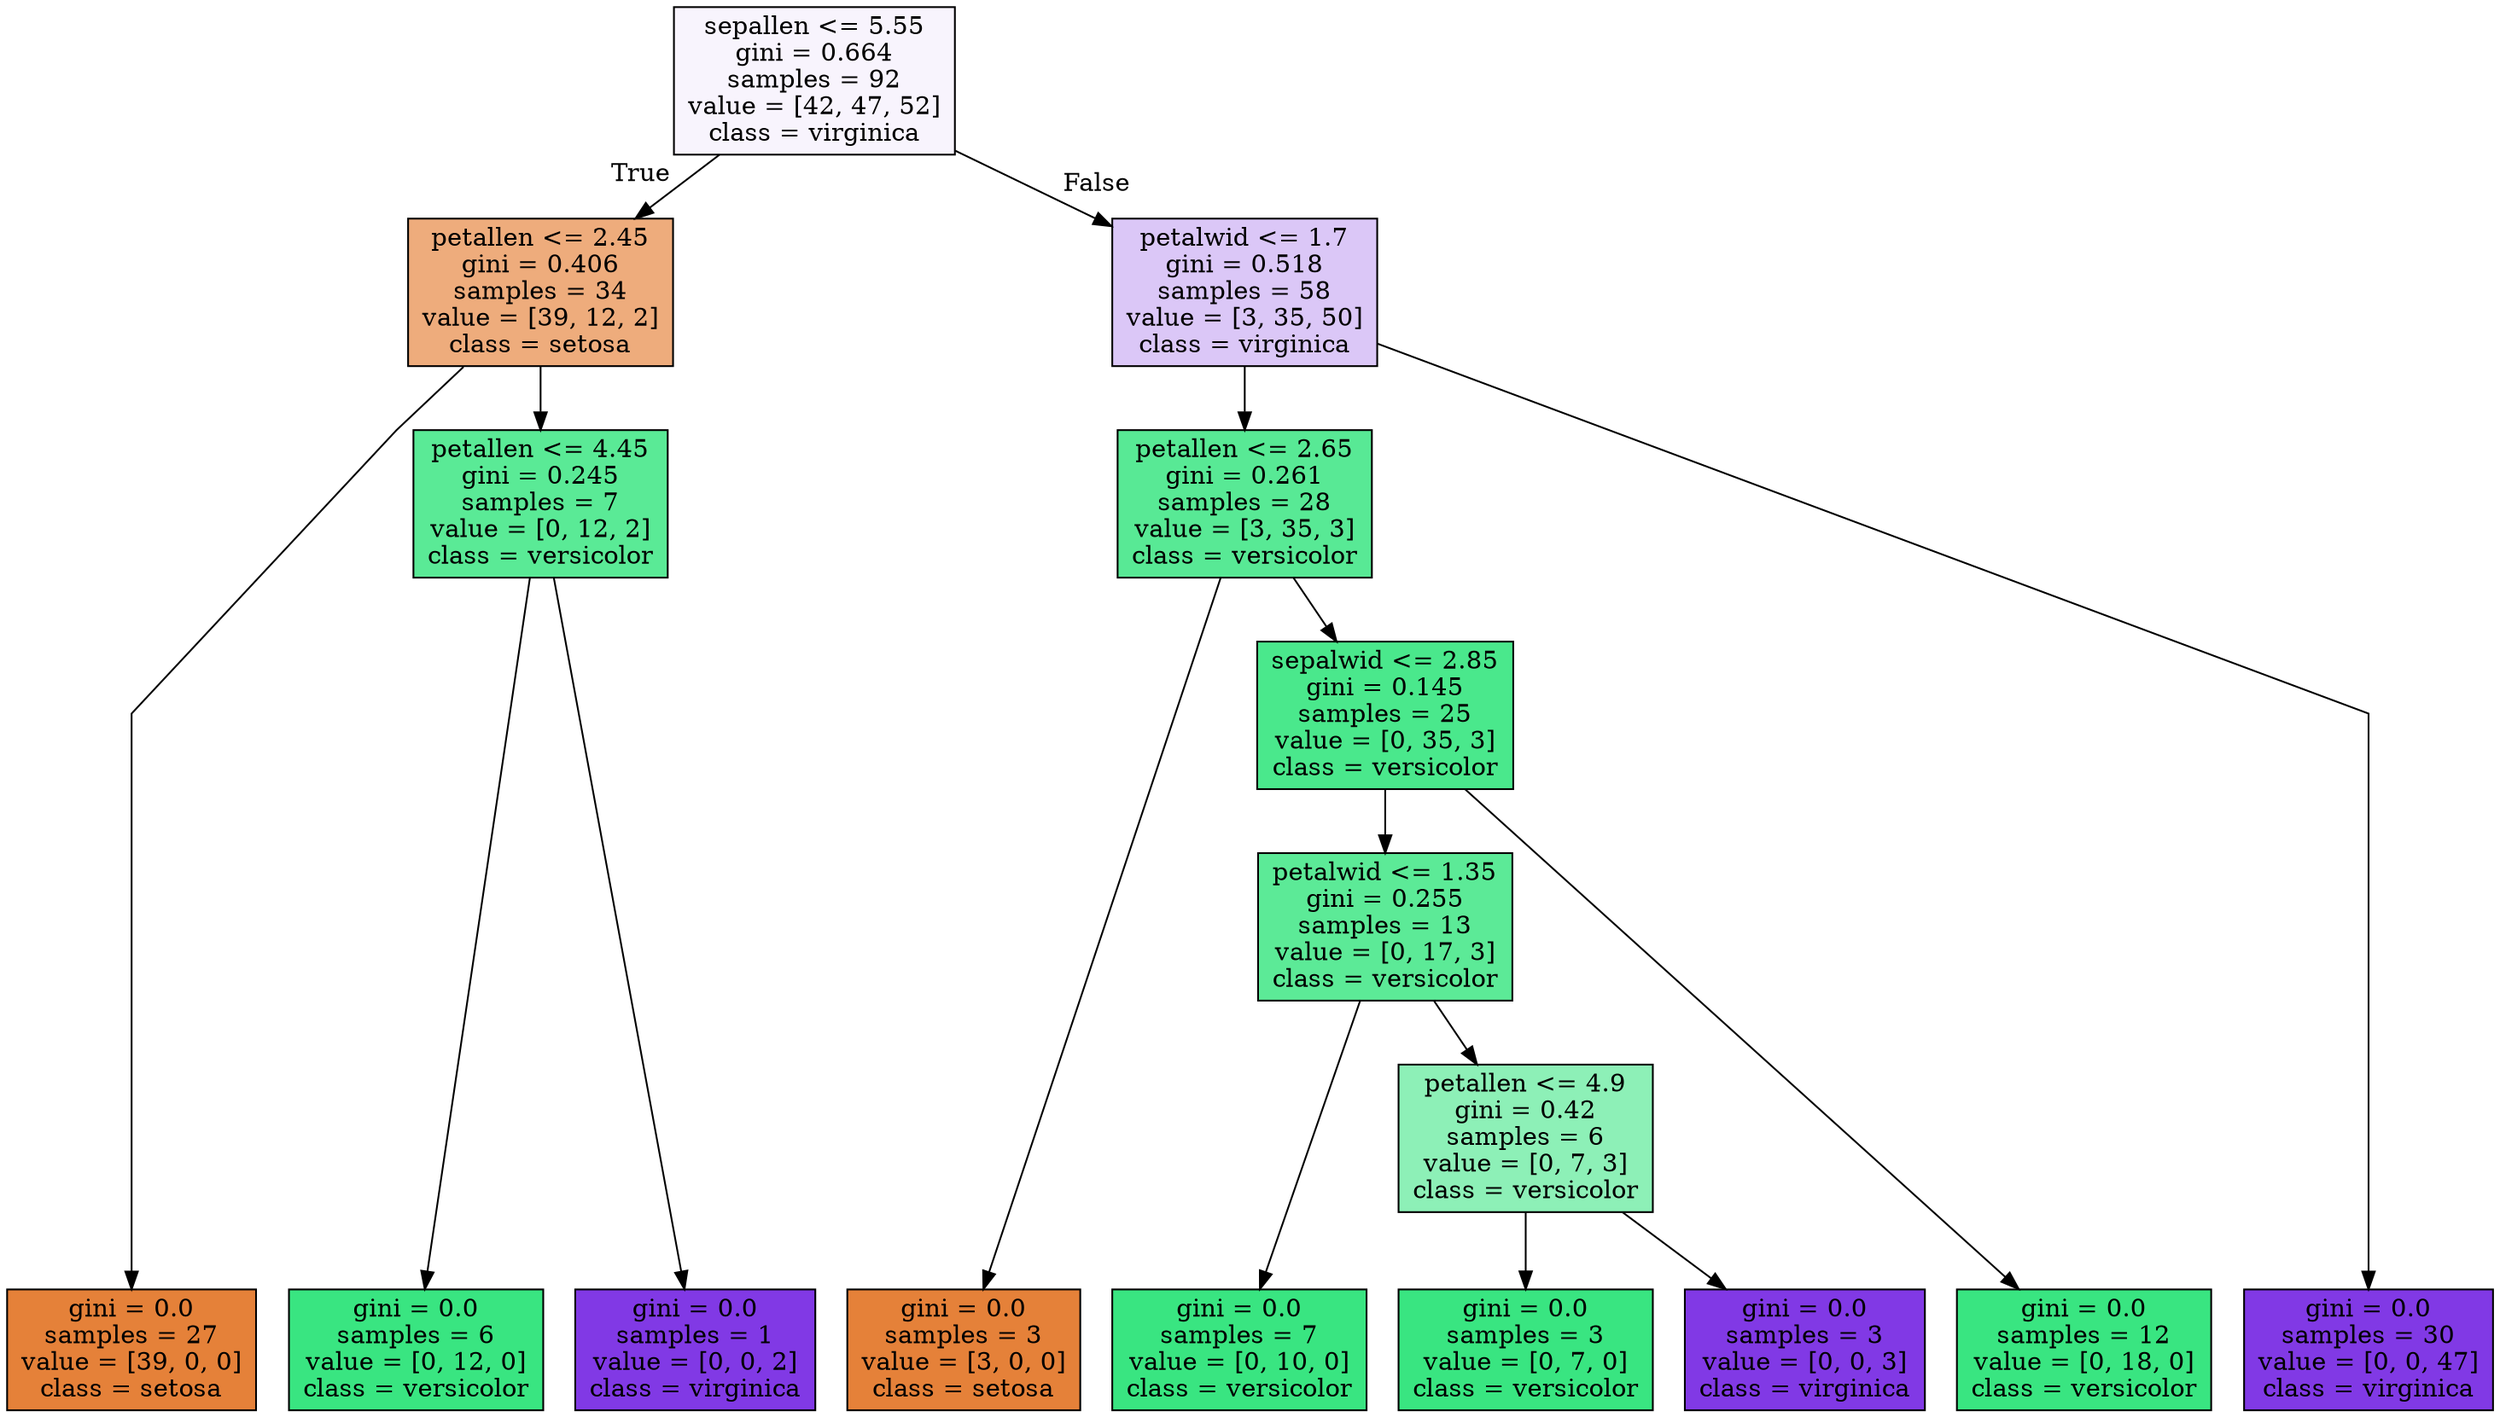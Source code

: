digraph Tree {
node [shape=box, style="filled", color="black"] ;
graph [ranksep=equally, splines=polyline] ;
0 [label="sepallen <= 5.55\ngini = 0.664\nsamples = 92\nvalue = [42, 47, 52]\nclass = virginica", fillcolor="#8139e50e"] ;
1 [label="petallen <= 2.45\ngini = 0.406\nsamples = 34\nvalue = [39, 12, 2]\nclass = setosa", fillcolor="#e58139a8"] ;
0 -> 1 [labeldistance=2.5, labelangle=45, headlabel="True"] ;
2 [label="gini = 0.0\nsamples = 27\nvalue = [39, 0, 0]\nclass = setosa", fillcolor="#e58139ff"] ;
1 -> 2 ;
3 [label="petallen <= 4.45\ngini = 0.245\nsamples = 7\nvalue = [0, 12, 2]\nclass = versicolor", fillcolor="#39e581d4"] ;
1 -> 3 ;
4 [label="gini = 0.0\nsamples = 6\nvalue = [0, 12, 0]\nclass = versicolor", fillcolor="#39e581ff"] ;
3 -> 4 ;
5 [label="gini = 0.0\nsamples = 1\nvalue = [0, 0, 2]\nclass = virginica", fillcolor="#8139e5ff"] ;
3 -> 5 ;
6 [label="petalwid <= 1.7\ngini = 0.518\nsamples = 58\nvalue = [3, 35, 50]\nclass = virginica", fillcolor="#8139e548"] ;
0 -> 6 [labeldistance=2.5, labelangle=-45, headlabel="False"] ;
7 [label="petallen <= 2.65\ngini = 0.261\nsamples = 28\nvalue = [3, 35, 3]\nclass = versicolor", fillcolor="#39e581d7"] ;
6 -> 7 ;
8 [label="gini = 0.0\nsamples = 3\nvalue = [3, 0, 0]\nclass = setosa", fillcolor="#e58139ff"] ;
7 -> 8 ;
9 [label="sepalwid <= 2.85\ngini = 0.145\nsamples = 25\nvalue = [0, 35, 3]\nclass = versicolor", fillcolor="#39e581e9"] ;
7 -> 9 ;
10 [label="petalwid <= 1.35\ngini = 0.255\nsamples = 13\nvalue = [0, 17, 3]\nclass = versicolor", fillcolor="#39e581d2"] ;
9 -> 10 ;
11 [label="gini = 0.0\nsamples = 7\nvalue = [0, 10, 0]\nclass = versicolor", fillcolor="#39e581ff"] ;
10 -> 11 ;
12 [label="petallen <= 4.9\ngini = 0.42\nsamples = 6\nvalue = [0, 7, 3]\nclass = versicolor", fillcolor="#39e58192"] ;
10 -> 12 ;
13 [label="gini = 0.0\nsamples = 3\nvalue = [0, 7, 0]\nclass = versicolor", fillcolor="#39e581ff"] ;
12 -> 13 ;
14 [label="gini = 0.0\nsamples = 3\nvalue = [0, 0, 3]\nclass = virginica", fillcolor="#8139e5ff"] ;
12 -> 14 ;
15 [label="gini = 0.0\nsamples = 12\nvalue = [0, 18, 0]\nclass = versicolor", fillcolor="#39e581ff"] ;
9 -> 15 ;
16 [label="gini = 0.0\nsamples = 30\nvalue = [0, 0, 47]\nclass = virginica", fillcolor="#8139e5ff"] ;
6 -> 16 ;
{rank=same ; 0} ;
{rank=same ; 1; 6} ;
{rank=same ; 3; 7} ;
{rank=same ; 9} ;
{rank=same ; 10} ;
{rank=same ; 12} ;
{rank=same ; 2; 4; 5; 8; 11; 13; 14; 15; 16} ;
}